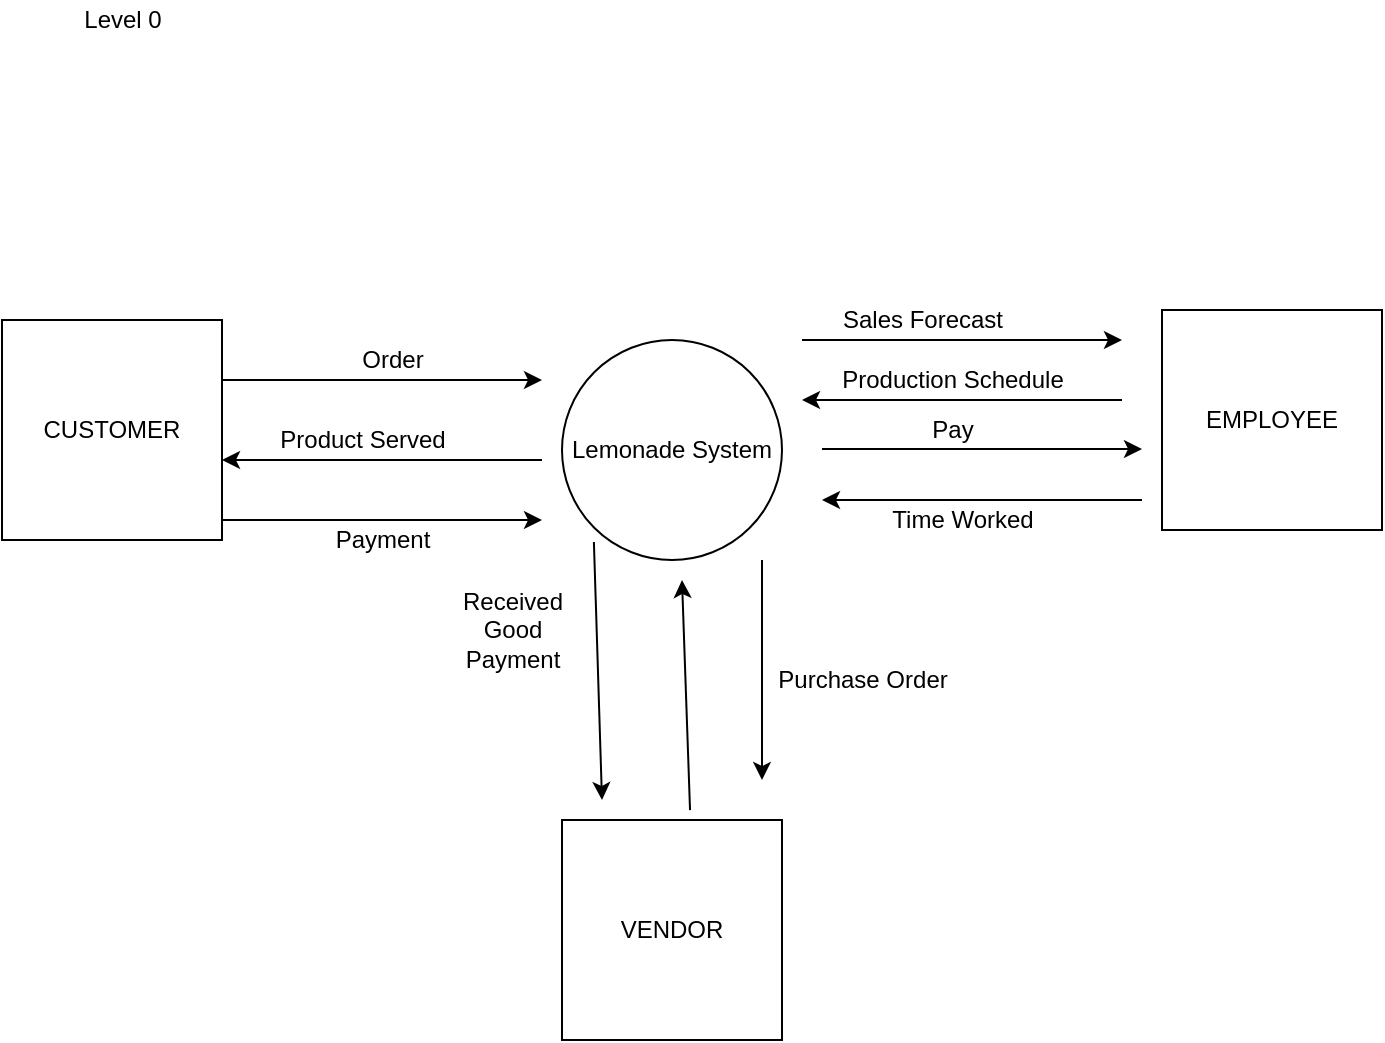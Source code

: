 <mxfile version="14.9.9" type="github">
  <diagram id="N9orWMZUs_jUxYQp0Vpb" name="Page-1">
    <mxGraphModel dx="946" dy="645" grid="1" gridSize="10" guides="1" tooltips="1" connect="1" arrows="1" fold="1" page="1" pageScale="1" pageWidth="850" pageHeight="1100" math="0" shadow="0">
      <root>
        <mxCell id="0" />
        <mxCell id="1" parent="0" />
        <mxCell id="loEheQ4Jqd9pmgpTy4yQ-1" value="Lemonade System" style="ellipse;whiteSpace=wrap;html=1;aspect=fixed;" vertex="1" parent="1">
          <mxGeometry x="380" y="290" width="110" height="110" as="geometry" />
        </mxCell>
        <mxCell id="loEheQ4Jqd9pmgpTy4yQ-2" value="CUSTOMER" style="whiteSpace=wrap;html=1;aspect=fixed;" vertex="1" parent="1">
          <mxGeometry x="100" y="280" width="110" height="110" as="geometry" />
        </mxCell>
        <mxCell id="loEheQ4Jqd9pmgpTy4yQ-3" value="EMPLOYEE" style="whiteSpace=wrap;html=1;aspect=fixed;" vertex="1" parent="1">
          <mxGeometry x="680" y="275" width="110" height="110" as="geometry" />
        </mxCell>
        <mxCell id="loEheQ4Jqd9pmgpTy4yQ-4" value="VENDOR" style="whiteSpace=wrap;html=1;aspect=fixed;" vertex="1" parent="1">
          <mxGeometry x="380" y="530" width="110" height="110" as="geometry" />
        </mxCell>
        <mxCell id="loEheQ4Jqd9pmgpTy4yQ-5" value="" style="endArrow=classic;html=1;" edge="1" parent="1">
          <mxGeometry width="50" height="50" relative="1" as="geometry">
            <mxPoint x="210" y="310" as="sourcePoint" />
            <mxPoint x="370" y="310" as="targetPoint" />
            <Array as="points">
              <mxPoint x="300" y="310" />
            </Array>
          </mxGeometry>
        </mxCell>
        <mxCell id="loEheQ4Jqd9pmgpTy4yQ-6" value="" style="endArrow=classic;html=1;" edge="1" parent="1">
          <mxGeometry width="50" height="50" relative="1" as="geometry">
            <mxPoint x="370" y="350" as="sourcePoint" />
            <mxPoint x="210" y="350" as="targetPoint" />
            <Array as="points">
              <mxPoint x="290" y="350" />
            </Array>
          </mxGeometry>
        </mxCell>
        <mxCell id="loEheQ4Jqd9pmgpTy4yQ-7" value="" style="endArrow=classic;html=1;" edge="1" parent="1">
          <mxGeometry width="50" height="50" relative="1" as="geometry">
            <mxPoint x="210" y="380" as="sourcePoint" />
            <mxPoint x="370" y="380" as="targetPoint" />
            <Array as="points">
              <mxPoint x="300" y="380" />
            </Array>
          </mxGeometry>
        </mxCell>
        <mxCell id="loEheQ4Jqd9pmgpTy4yQ-8" value="Order" style="text;html=1;align=center;verticalAlign=middle;resizable=0;points=[];autosize=1;strokeColor=none;" vertex="1" parent="1">
          <mxGeometry x="270" y="290" width="50" height="20" as="geometry" />
        </mxCell>
        <mxCell id="loEheQ4Jqd9pmgpTy4yQ-9" value="Product Served" style="text;html=1;align=center;verticalAlign=middle;resizable=0;points=[];autosize=1;strokeColor=none;" vertex="1" parent="1">
          <mxGeometry x="230" y="330" width="100" height="20" as="geometry" />
        </mxCell>
        <mxCell id="loEheQ4Jqd9pmgpTy4yQ-10" value="Payment&lt;br&gt;" style="text;html=1;align=center;verticalAlign=middle;resizable=0;points=[];autosize=1;strokeColor=none;" vertex="1" parent="1">
          <mxGeometry x="260" y="380" width="60" height="20" as="geometry" />
        </mxCell>
        <mxCell id="loEheQ4Jqd9pmgpTy4yQ-11" value="" style="endArrow=classic;html=1;exitX=0.145;exitY=0.918;exitDx=0;exitDy=0;exitPerimeter=0;" edge="1" parent="1" source="loEheQ4Jqd9pmgpTy4yQ-1">
          <mxGeometry width="50" height="50" relative="1" as="geometry">
            <mxPoint x="400" y="420" as="sourcePoint" />
            <mxPoint x="400" y="520" as="targetPoint" />
          </mxGeometry>
        </mxCell>
        <mxCell id="loEheQ4Jqd9pmgpTy4yQ-12" value="" style="endArrow=classic;html=1;" edge="1" parent="1">
          <mxGeometry width="50" height="50" relative="1" as="geometry">
            <mxPoint x="480" y="400" as="sourcePoint" />
            <mxPoint x="480" y="510" as="targetPoint" />
          </mxGeometry>
        </mxCell>
        <mxCell id="loEheQ4Jqd9pmgpTy4yQ-13" value="" style="endArrow=classic;html=1;exitX=0.582;exitY=-0.045;exitDx=0;exitDy=0;exitPerimeter=0;" edge="1" parent="1" source="loEheQ4Jqd9pmgpTy4yQ-4">
          <mxGeometry width="50" height="50" relative="1" as="geometry">
            <mxPoint x="445" y="510" as="sourcePoint" />
            <mxPoint x="440" y="410" as="targetPoint" />
            <Array as="points" />
          </mxGeometry>
        </mxCell>
        <mxCell id="loEheQ4Jqd9pmgpTy4yQ-14" value="Received&lt;br&gt;Good&lt;br&gt;Payment&lt;br&gt;" style="text;html=1;align=center;verticalAlign=middle;resizable=0;points=[];autosize=1;strokeColor=none;" vertex="1" parent="1">
          <mxGeometry x="320" y="410" width="70" height="50" as="geometry" />
        </mxCell>
        <mxCell id="loEheQ4Jqd9pmgpTy4yQ-15" value="Purchase Order&lt;br&gt;" style="text;html=1;align=center;verticalAlign=middle;resizable=0;points=[];autosize=1;strokeColor=none;" vertex="1" parent="1">
          <mxGeometry x="480" y="450" width="100" height="20" as="geometry" />
        </mxCell>
        <mxCell id="loEheQ4Jqd9pmgpTy4yQ-16" value="" style="endArrow=classic;html=1;" edge="1" parent="1">
          <mxGeometry width="50" height="50" relative="1" as="geometry">
            <mxPoint x="500" y="290" as="sourcePoint" />
            <mxPoint x="660" y="290" as="targetPoint" />
            <Array as="points">
              <mxPoint x="590" y="290" />
            </Array>
          </mxGeometry>
        </mxCell>
        <mxCell id="loEheQ4Jqd9pmgpTy4yQ-17" value="" style="endArrow=classic;html=1;" edge="1" parent="1">
          <mxGeometry width="50" height="50" relative="1" as="geometry">
            <mxPoint x="660" y="320" as="sourcePoint" />
            <mxPoint x="500" y="320" as="targetPoint" />
            <Array as="points">
              <mxPoint x="580" y="320" />
            </Array>
          </mxGeometry>
        </mxCell>
        <mxCell id="loEheQ4Jqd9pmgpTy4yQ-18" value="" style="endArrow=classic;html=1;" edge="1" parent="1">
          <mxGeometry width="50" height="50" relative="1" as="geometry">
            <mxPoint x="510" y="344.5" as="sourcePoint" />
            <mxPoint x="670" y="344.5" as="targetPoint" />
            <Array as="points">
              <mxPoint x="600" y="344.5" />
            </Array>
          </mxGeometry>
        </mxCell>
        <mxCell id="loEheQ4Jqd9pmgpTy4yQ-19" value="" style="endArrow=classic;html=1;" edge="1" parent="1">
          <mxGeometry width="50" height="50" relative="1" as="geometry">
            <mxPoint x="670" y="370" as="sourcePoint" />
            <mxPoint x="510" y="370" as="targetPoint" />
            <Array as="points">
              <mxPoint x="590" y="370" />
            </Array>
          </mxGeometry>
        </mxCell>
        <mxCell id="loEheQ4Jqd9pmgpTy4yQ-20" value="Sales Forecast" style="text;html=1;align=center;verticalAlign=middle;resizable=0;points=[];autosize=1;strokeColor=none;" vertex="1" parent="1">
          <mxGeometry x="510" y="270" width="100" height="20" as="geometry" />
        </mxCell>
        <mxCell id="loEheQ4Jqd9pmgpTy4yQ-21" value="Production Schedule&lt;br&gt;" style="text;html=1;align=center;verticalAlign=middle;resizable=0;points=[];autosize=1;strokeColor=none;" vertex="1" parent="1">
          <mxGeometry x="510" y="300" width="130" height="20" as="geometry" />
        </mxCell>
        <mxCell id="loEheQ4Jqd9pmgpTy4yQ-24" value="Pay" style="text;html=1;align=center;verticalAlign=middle;resizable=0;points=[];autosize=1;strokeColor=none;" vertex="1" parent="1">
          <mxGeometry x="555" y="325" width="40" height="20" as="geometry" />
        </mxCell>
        <mxCell id="loEheQ4Jqd9pmgpTy4yQ-25" value="Time Worked&lt;br&gt;" style="text;html=1;align=center;verticalAlign=middle;resizable=0;points=[];autosize=1;strokeColor=none;" vertex="1" parent="1">
          <mxGeometry x="535" y="370" width="90" height="20" as="geometry" />
        </mxCell>
        <mxCell id="loEheQ4Jqd9pmgpTy4yQ-26" value="Level 0" style="text;html=1;align=center;verticalAlign=middle;resizable=0;points=[];autosize=1;strokeColor=none;" vertex="1" parent="1">
          <mxGeometry x="135" y="120" width="50" height="20" as="geometry" />
        </mxCell>
      </root>
    </mxGraphModel>
  </diagram>
</mxfile>
